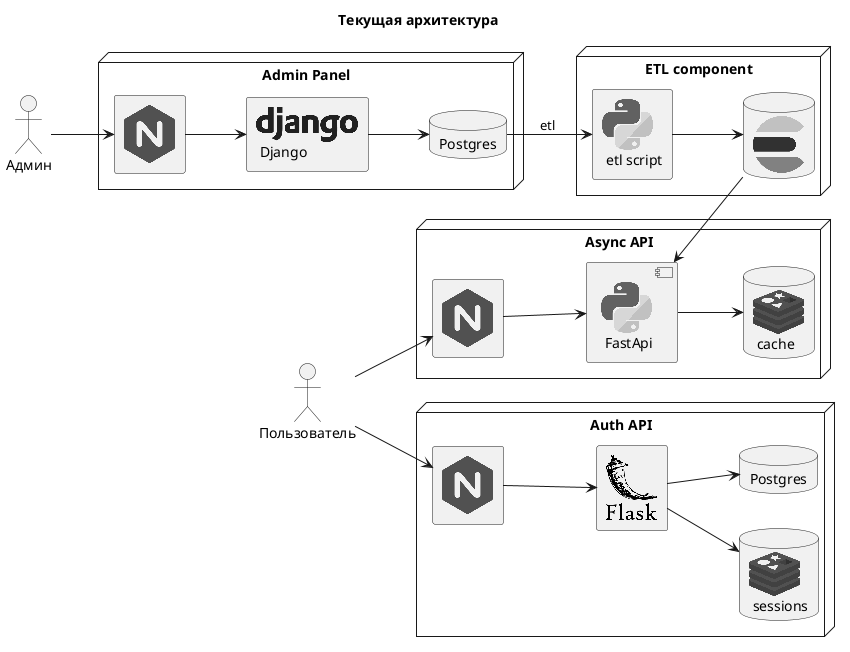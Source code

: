 @startuml
!include <logos/nginx>
!include <logos/django>
!include <logos/flask>
!include <logos/elasticsearch>
!include <logos/redis>
!include <logos/python>


title Текущая архитектура

skinparam monochrome true

actor Админ as Admin
actor Пользователь as User

node "Admin Panel" as ap{
    rectangle "<$nginx>" as admin_rp
    rectangle "<$django>\n Django" as admin_app
    database "Postgres" as admin_db

    admin_rp --> admin_app
    admin_app --> admin_db

}

node "ETL component" as etl {

    database "<$elasticsearch>" as etl_es
    rectangle "<$python>\n etl script" as etl_script

    etl_script --> etl_es
}

node "Auth API" as auth {
    rectangle "<$nginx>" as auth_rp
    rectangle "<$flask>" as auth_app
    database "<$redis>\n sessions" as auth_sessions
    database "Postgres" as auth_db

    auth_rp --> auth_app
    auth_app --> auth_db
    auth_app --> auth_sessions
}

node "Async API" as async {
    component "<$python>\n FastApi" as async_api
    rectangle "<$nginx>" as async_rp
    database "<$redis>\n cache" as async_cache

    async_rp --> async_api
    async_api --> async_cache

}

actor Админ as Admin
actor Пользователь as User

left to right direction
Admin --> admin_rp
User --> auth_rp
User --> async_rp

admin_db --> etl_script : etl
async_api <-- etl_es
@enduml